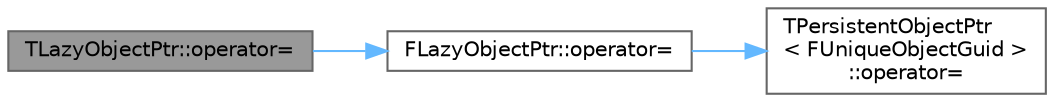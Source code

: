 digraph "TLazyObjectPtr::operator="
{
 // INTERACTIVE_SVG=YES
 // LATEX_PDF_SIZE
  bgcolor="transparent";
  edge [fontname=Helvetica,fontsize=10,labelfontname=Helvetica,labelfontsize=10];
  node [fontname=Helvetica,fontsize=10,shape=box,height=0.2,width=0.4];
  rankdir="LR";
  Node1 [id="Node000001",label="TLazyObjectPtr::operator=",height=0.2,width=0.4,color="gray40", fillcolor="grey60", style="filled", fontcolor="black",tooltip="Copy from an object pointer."];
  Node1 -> Node2 [id="edge1_Node000001_Node000002",color="steelblue1",style="solid",tooltip=" "];
  Node2 [id="Node000002",label="FLazyObjectPtr::operator=",height=0.2,width=0.4,color="grey40", fillcolor="white", style="filled",URL="$d2/db5/structFLazyObjectPtr.html#ab49ba958174b20d3d76278ea7aa9b6fe",tooltip="Copy from an object already in memory."];
  Node2 -> Node3 [id="edge2_Node000002_Node000003",color="steelblue1",style="solid",tooltip=" "];
  Node3 [id="Node000003",label="TPersistentObjectPtr\l\< FUniqueObjectGuid \>\l::operator=",height=0.2,width=0.4,color="grey40", fillcolor="white", style="filled",URL="$d5/dce/structTPersistentObjectPtr.html#a3b89eb6a4056f523c4fcb45477939776",tooltip=" "];
}
